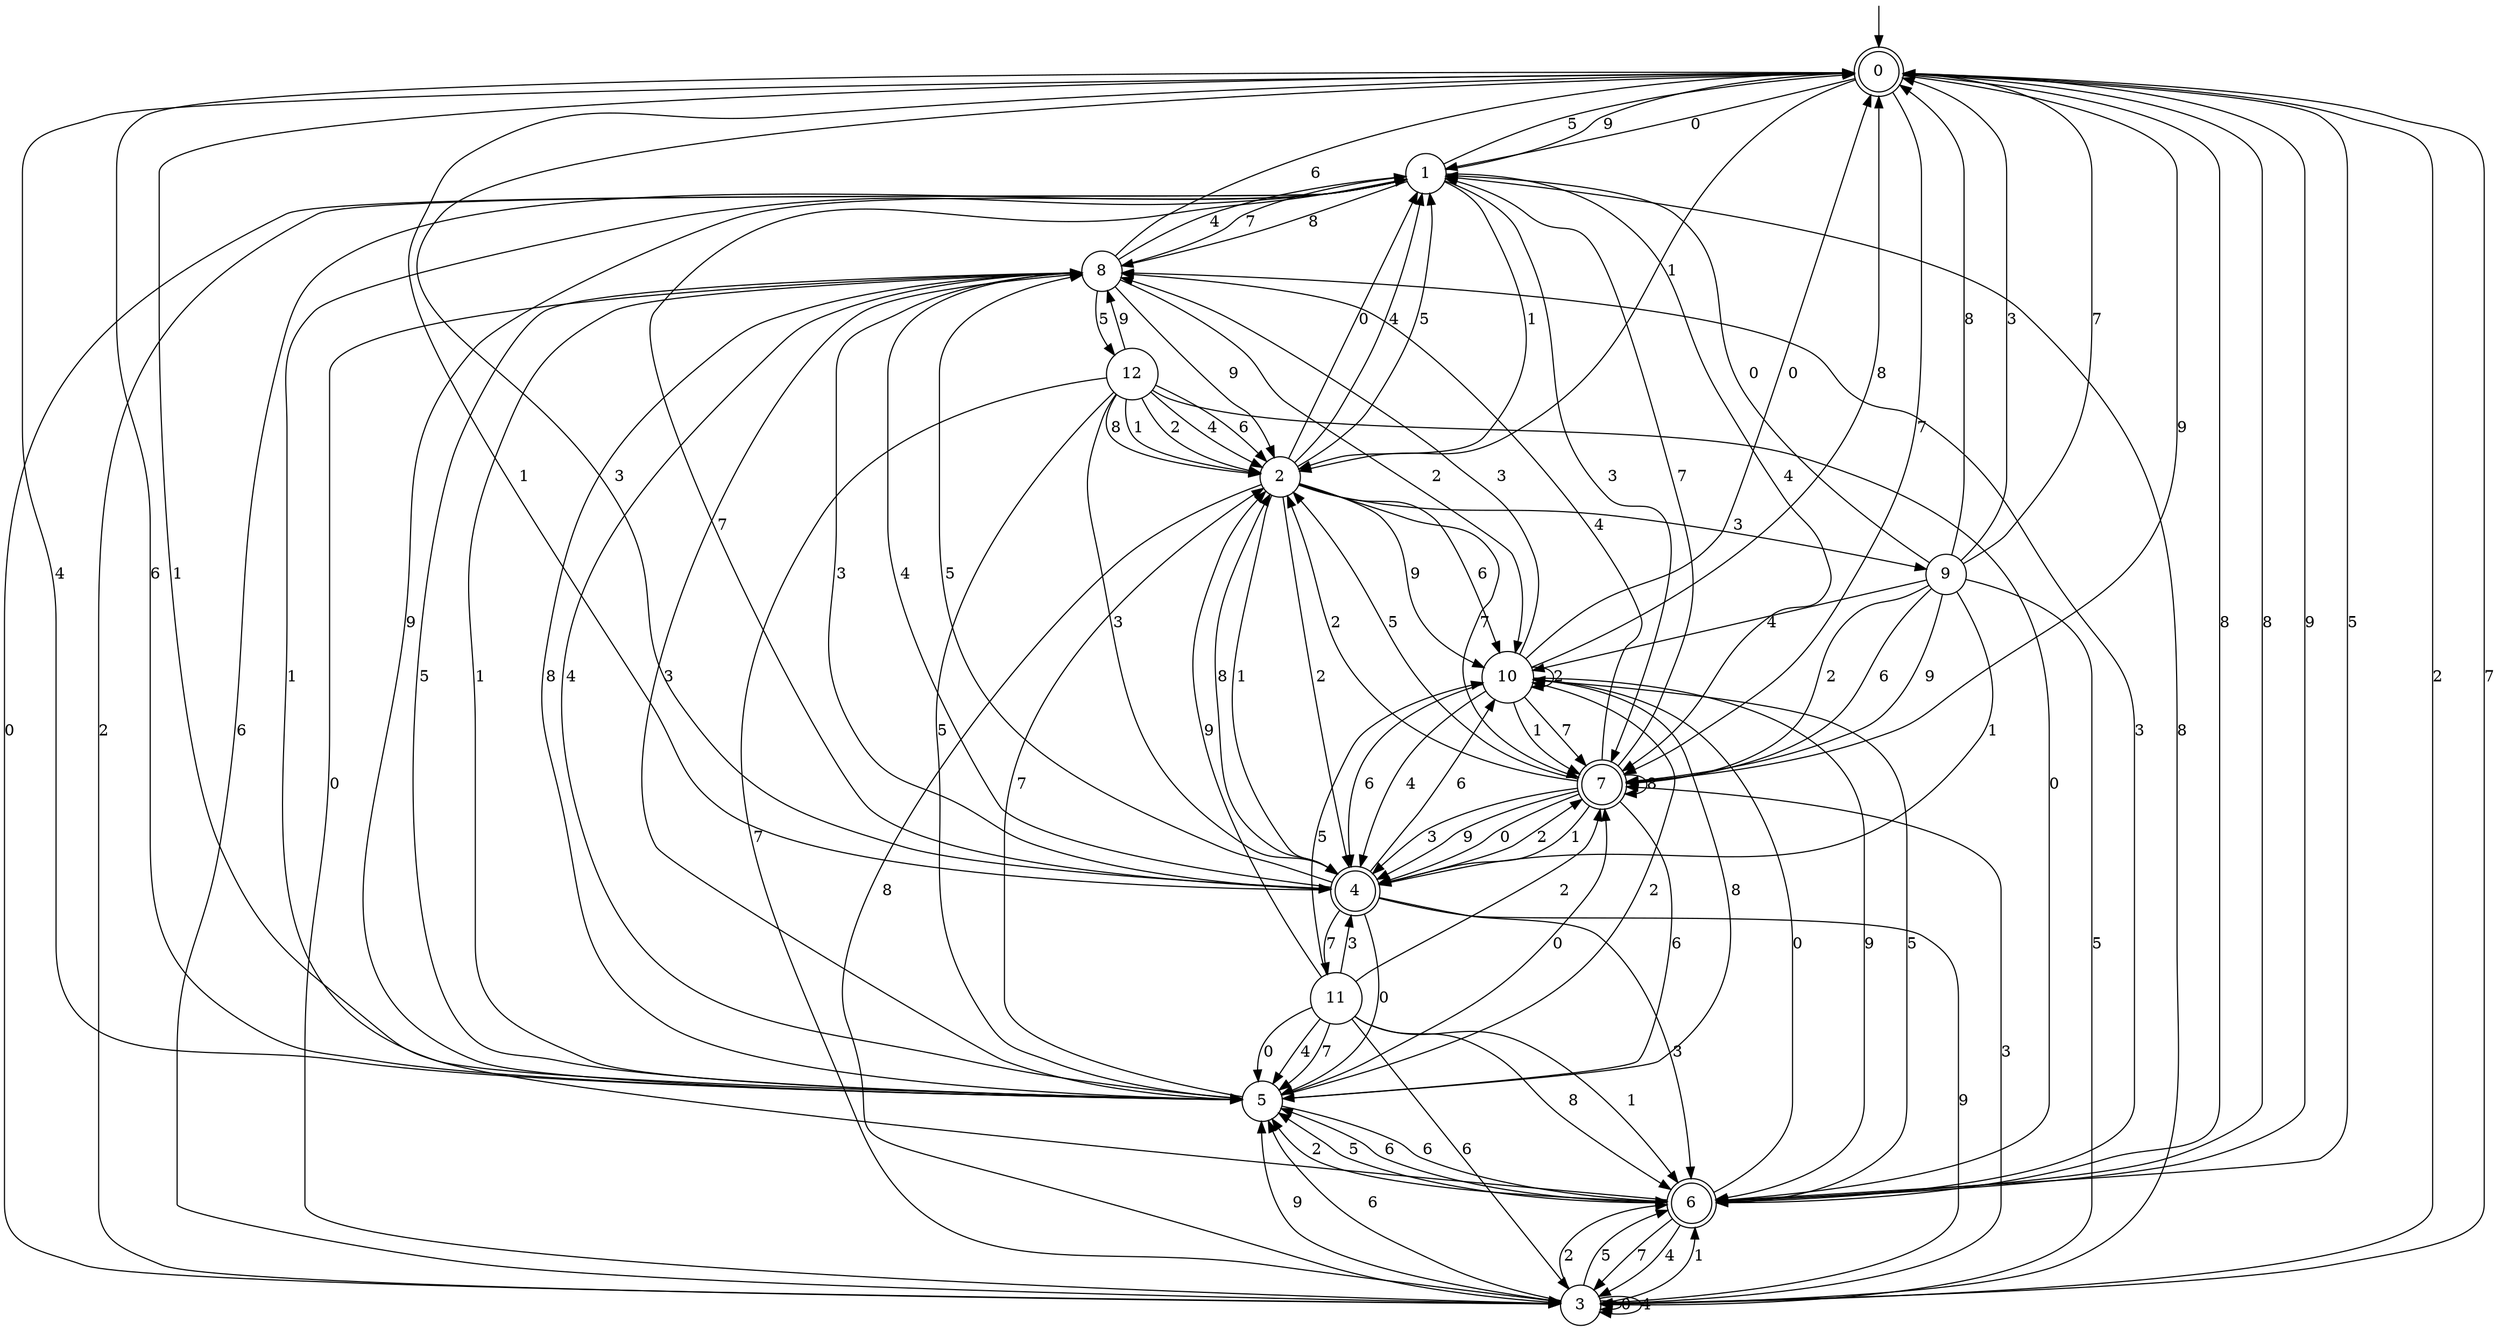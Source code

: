 digraph g {

	s0 [shape="doublecircle" label="0"];
	s1 [shape="circle" label="1"];
	s2 [shape="circle" label="2"];
	s3 [shape="circle" label="3"];
	s4 [shape="doublecircle" label="4"];
	s5 [shape="circle" label="5"];
	s6 [shape="doublecircle" label="6"];
	s7 [shape="doublecircle" label="7"];
	s8 [shape="circle" label="8"];
	s9 [shape="circle" label="9"];
	s10 [shape="circle" label="10"];
	s11 [shape="circle" label="11"];
	s12 [shape="circle" label="12"];
	s0 -> s1 [label="0"];
	s0 -> s2 [label="1"];
	s0 -> s3 [label="2"];
	s0 -> s4 [label="3"];
	s0 -> s5 [label="4"];
	s0 -> s6 [label="5"];
	s0 -> s5 [label="6"];
	s0 -> s7 [label="7"];
	s0 -> s6 [label="8"];
	s0 -> s7 [label="9"];
	s1 -> s3 [label="0"];
	s1 -> s2 [label="1"];
	s1 -> s3 [label="2"];
	s1 -> s7 [label="3"];
	s1 -> s7 [label="4"];
	s1 -> s0 [label="5"];
	s1 -> s3 [label="6"];
	s1 -> s4 [label="7"];
	s1 -> s8 [label="8"];
	s1 -> s0 [label="9"];
	s2 -> s1 [label="0"];
	s2 -> s4 [label="1"];
	s2 -> s4 [label="2"];
	s2 -> s9 [label="3"];
	s2 -> s1 [label="4"];
	s2 -> s1 [label="5"];
	s2 -> s10 [label="6"];
	s2 -> s7 [label="7"];
	s2 -> s3 [label="8"];
	s2 -> s10 [label="9"];
	s3 -> s3 [label="0"];
	s3 -> s6 [label="1"];
	s3 -> s6 [label="2"];
	s3 -> s7 [label="3"];
	s3 -> s3 [label="4"];
	s3 -> s6 [label="5"];
	s3 -> s5 [label="6"];
	s3 -> s0 [label="7"];
	s3 -> s1 [label="8"];
	s3 -> s5 [label="9"];
	s4 -> s5 [label="0"];
	s4 -> s0 [label="1"];
	s4 -> s7 [label="2"];
	s4 -> s6 [label="3"];
	s4 -> s8 [label="4"];
	s4 -> s8 [label="5"];
	s4 -> s10 [label="6"];
	s4 -> s11 [label="7"];
	s4 -> s2 [label="8"];
	s4 -> s3 [label="9"];
	s5 -> s7 [label="0"];
	s5 -> s0 [label="1"];
	s5 -> s10 [label="2"];
	s5 -> s8 [label="3"];
	s5 -> s8 [label="4"];
	s5 -> s8 [label="5"];
	s5 -> s6 [label="6"];
	s5 -> s2 [label="7"];
	s5 -> s10 [label="8"];
	s5 -> s1 [label="9"];
	s6 -> s10 [label="0"];
	s6 -> s1 [label="1"];
	s6 -> s5 [label="2"];
	s6 -> s8 [label="3"];
	s6 -> s3 [label="4"];
	s6 -> s5 [label="5"];
	s6 -> s5 [label="6"];
	s6 -> s3 [label="7"];
	s6 -> s0 [label="8"];
	s6 -> s0 [label="9"];
	s7 -> s4 [label="0"];
	s7 -> s4 [label="1"];
	s7 -> s2 [label="2"];
	s7 -> s4 [label="3"];
	s7 -> s8 [label="4"];
	s7 -> s2 [label="5"];
	s7 -> s5 [label="6"];
	s7 -> s1 [label="7"];
	s7 -> s7 [label="8"];
	s7 -> s4 [label="9"];
	s8 -> s3 [label="0"];
	s8 -> s5 [label="1"];
	s8 -> s10 [label="2"];
	s8 -> s4 [label="3"];
	s8 -> s1 [label="4"];
	s8 -> s12 [label="5"];
	s8 -> s0 [label="6"];
	s8 -> s1 [label="7"];
	s8 -> s5 [label="8"];
	s8 -> s2 [label="9"];
	s9 -> s1 [label="0"];
	s9 -> s4 [label="1"];
	s9 -> s7 [label="2"];
	s9 -> s0 [label="3"];
	s9 -> s10 [label="4"];
	s9 -> s3 [label="5"];
	s9 -> s7 [label="6"];
	s9 -> s0 [label="7"];
	s9 -> s0 [label="8"];
	s9 -> s7 [label="9"];
	s10 -> s0 [label="0"];
	s10 -> s7 [label="1"];
	s10 -> s10 [label="2"];
	s10 -> s8 [label="3"];
	s10 -> s4 [label="4"];
	s10 -> s6 [label="5"];
	s10 -> s4 [label="6"];
	s10 -> s7 [label="7"];
	s10 -> s0 [label="8"];
	s10 -> s6 [label="9"];
	s11 -> s5 [label="0"];
	s11 -> s6 [label="1"];
	s11 -> s7 [label="2"];
	s11 -> s4 [label="3"];
	s11 -> s5 [label="4"];
	s11 -> s10 [label="5"];
	s11 -> s3 [label="6"];
	s11 -> s5 [label="7"];
	s11 -> s6 [label="8"];
	s11 -> s2 [label="9"];
	s12 -> s6 [label="0"];
	s12 -> s2 [label="1"];
	s12 -> s2 [label="2"];
	s12 -> s4 [label="3"];
	s12 -> s2 [label="4"];
	s12 -> s5 [label="5"];
	s12 -> s2 [label="6"];
	s12 -> s3 [label="7"];
	s12 -> s2 [label="8"];
	s12 -> s8 [label="9"];

__start0 [label="" shape="none" width="0" height="0"];
__start0 -> s0;

}
